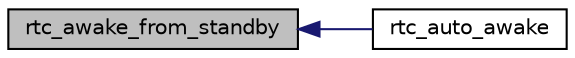 digraph "rtc_awake_from_standby"
{
  edge [fontname="Helvetica",fontsize="10",labelfontname="Helvetica",labelfontsize="10"];
  node [fontname="Helvetica",fontsize="10",shape=record];
  rankdir="LR";
  Node1 [label="rtc_awake_from_standby",height=0.2,width=0.4,color="black", fillcolor="grey75", style="filled", fontcolor="black"];
  Node1 -> Node2 [dir="back",color="midnightblue",fontsize="10",style="solid",fontname="Helvetica"];
  Node2 [label="rtc_auto_awake",height=0.2,width=0.4,color="black", fillcolor="white", style="filled",URL="$group__rtc__file.html#ga7693c69c9ff726487720b12576a20968"];
}
